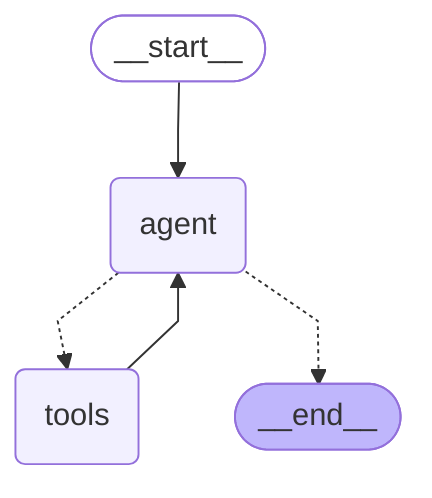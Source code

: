 ---
config:
  flowchart:
    curve: linear
---
graph TD;
	__start__([<p>__start__</p>]):::first
	agent(agent)
	tools(tools)
	__end__([<p>__end__</p>]):::last
	__start__ --> agent;
	tools --> agent;
	agent -.-> tools;
	agent -.-> __end__;
	classDef default fill:#f2f0ff,line-height:1.2
	classDef first fill-opacity:0
	classDef last fill:#bfb6fc